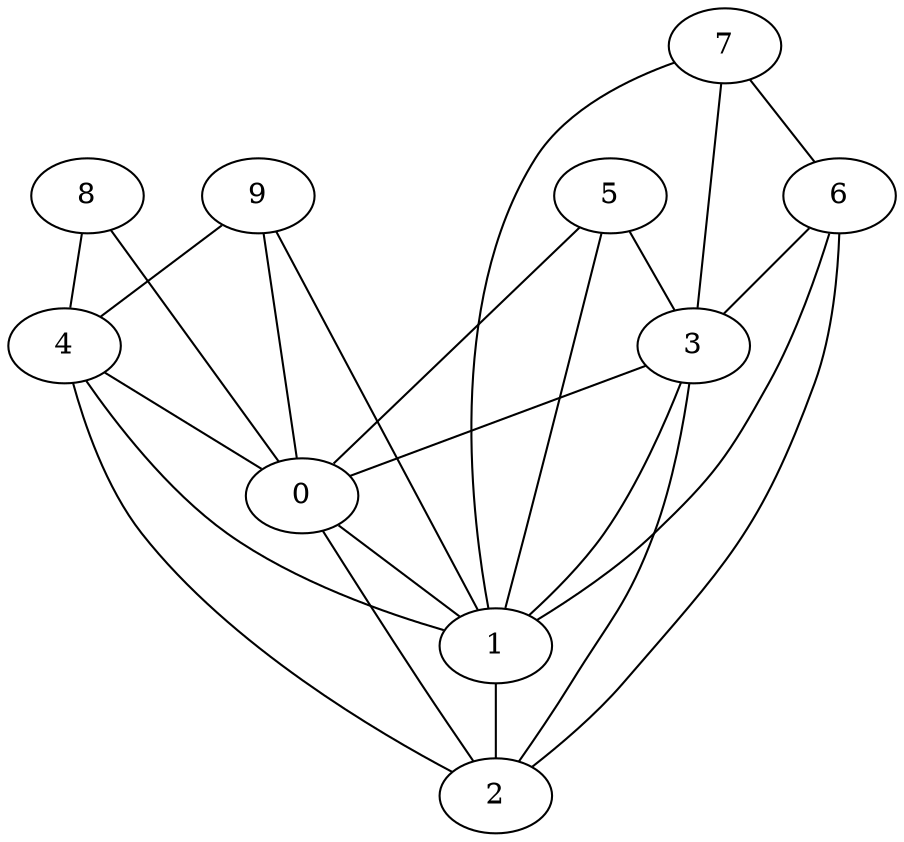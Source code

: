 graph {
    0 [ label = "0" ]
    1 [ label = "1" ]
    2 [ label = "2" ]
    3 [ label = "3" ]
    4 [ label = "4" ]
    5 [ label = "5" ]
    6 [ label = "6" ]
    7 [ label = "7" ]
    8 [ label = "8" ]
    9 [ label = "9" ]
    0 -- 1 [ ]
    0 -- 2 [ ]
    1 -- 2 [ ]
    3 -- 0 [ ]
    3 -- 1 [ ]
    3 -- 2 [ ]
    4 -- 0 [ ]
    4 -- 1 [ ]
    4 -- 2 [ ]
    5 -- 0 [ ]
    5 -- 1 [ ]
    5 -- 3 [ ]
    6 -- 1 [ ]
    6 -- 2 [ ]
    6 -- 3 [ ]
    7 -- 1 [ ]
    7 -- 3 [ ]
    7 -- 6 [ ]
    8 -- 0 [ ]
    9 -- 4 [ ]
    8 -- 4 [ ]
    9 -- 0 [ ]
    9 -- 1 [ ]
}
